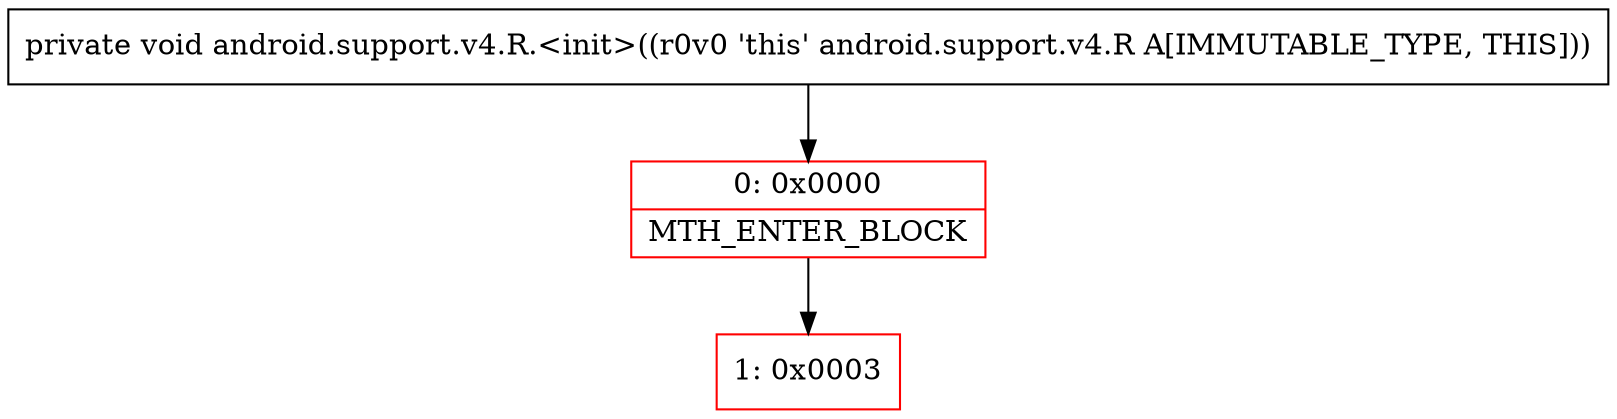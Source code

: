 digraph "CFG forandroid.support.v4.R.\<init\>()V" {
subgraph cluster_Region_1532338896 {
label = "R(0)";
node [shape=record,color=blue];
}
Node_0 [shape=record,color=red,label="{0\:\ 0x0000|MTH_ENTER_BLOCK\l}"];
Node_1 [shape=record,color=red,label="{1\:\ 0x0003}"];
MethodNode[shape=record,label="{private void android.support.v4.R.\<init\>((r0v0 'this' android.support.v4.R A[IMMUTABLE_TYPE, THIS])) }"];
MethodNode -> Node_0;
Node_0 -> Node_1;
}

